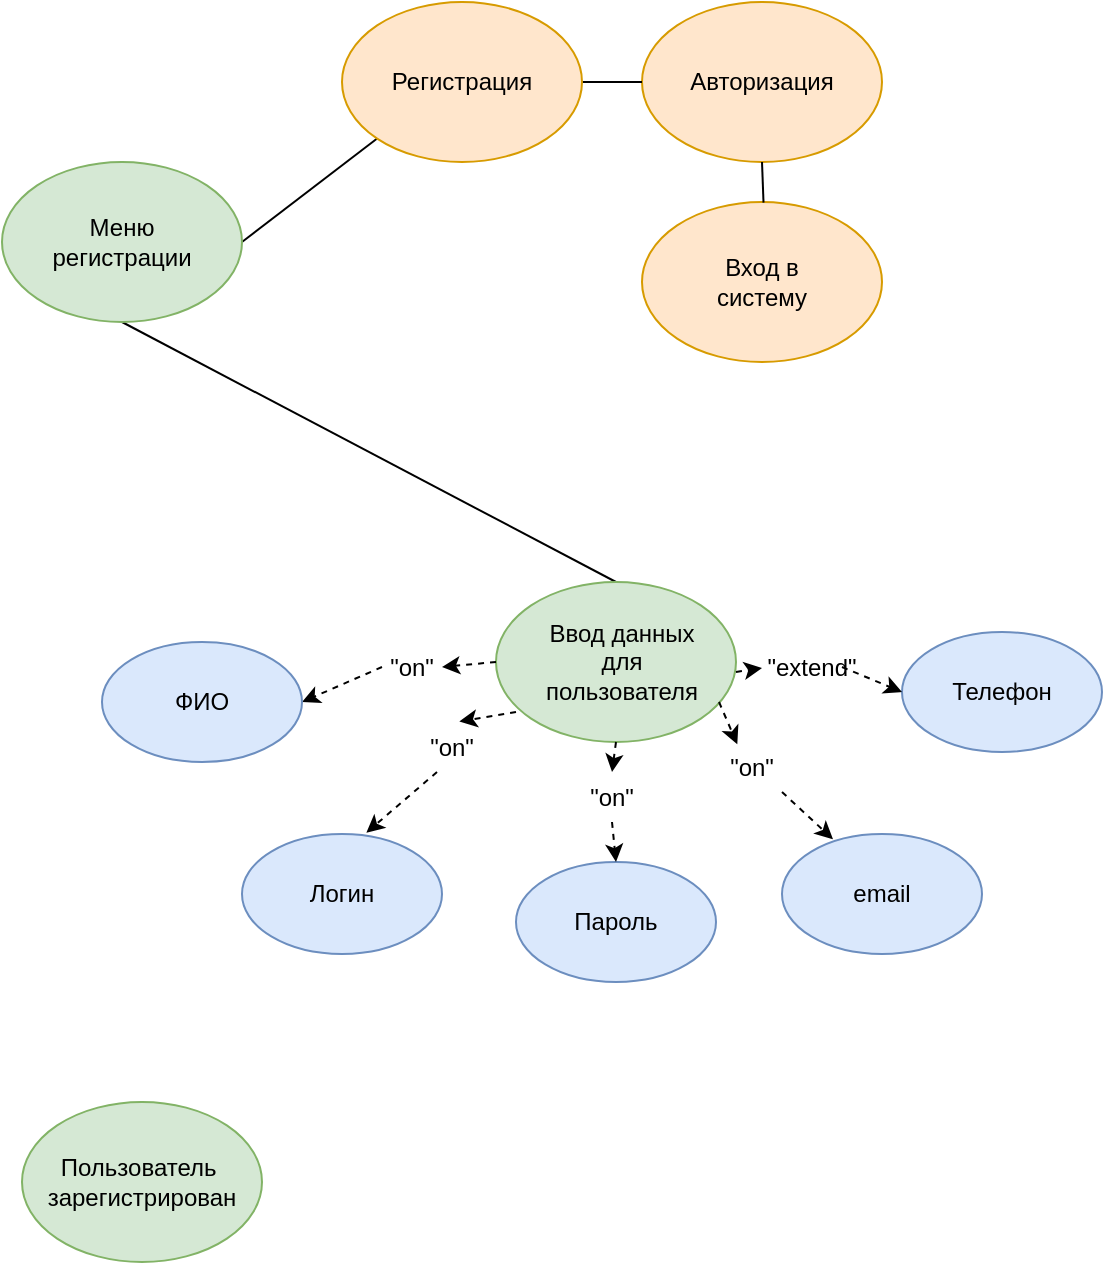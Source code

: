 <mxfile version="24.8.3">
  <diagram name="Страница — 1" id="7Kvetd-wOfU2sZyYlygE">
    <mxGraphModel dx="2022" dy="1803" grid="1" gridSize="10" guides="1" tooltips="1" connect="1" arrows="1" fold="1" page="1" pageScale="1" pageWidth="827" pageHeight="1169" math="0" shadow="0">
      <root>
        <mxCell id="0" />
        <mxCell id="1" parent="0" />
        <mxCell id="oFTj1LXSibeB5si3AhuW-40" value="" style="ellipse;whiteSpace=wrap;html=1;fillColor=#ffe6cc;strokeColor=#d79b00;" vertex="1" parent="1">
          <mxGeometry x="-460" y="-900" width="120" height="80" as="geometry" />
        </mxCell>
        <mxCell id="oFTj1LXSibeB5si3AhuW-5" style="edgeStyle=orthogonalEdgeStyle;rounded=0;orthogonalLoop=1;jettySize=auto;html=1;exitX=0;exitY=0.5;exitDx=0;exitDy=0;" edge="1" parent="1" source="oFTj1LXSibeB5si3AhuW-1">
          <mxGeometry relative="1" as="geometry">
            <mxPoint x="-460.087" y="-959.696" as="targetPoint" />
          </mxGeometry>
        </mxCell>
        <mxCell id="oFTj1LXSibeB5si3AhuW-1" value="" style="ellipse;whiteSpace=wrap;html=1;fillColor=#ffe6cc;strokeColor=#d79b00;" vertex="1" parent="1">
          <mxGeometry x="-460" y="-1000" width="120" height="80" as="geometry" />
        </mxCell>
        <mxCell id="oFTj1LXSibeB5si3AhuW-2" value="Авторизация" style="text;html=1;align=center;verticalAlign=middle;whiteSpace=wrap;rounded=0;" vertex="1" parent="1">
          <mxGeometry x="-440" y="-975" width="80" height="30" as="geometry" />
        </mxCell>
        <mxCell id="oFTj1LXSibeB5si3AhuW-6" style="rounded=0;orthogonalLoop=1;jettySize=auto;html=1;exitX=1;exitY=0.5;exitDx=0;exitDy=0;endArrow=none;endFill=0;" edge="1" parent="1" source="oFTj1LXSibeB5si3AhuW-3" target="oFTj1LXSibeB5si3AhuW-1">
          <mxGeometry relative="1" as="geometry" />
        </mxCell>
        <mxCell id="oFTj1LXSibeB5si3AhuW-14" style="rounded=0;orthogonalLoop=1;jettySize=auto;html=1;exitX=0;exitY=1;exitDx=0;exitDy=0;entryX=1;entryY=0.5;entryDx=0;entryDy=0;endArrow=none;endFill=0;" edge="1" parent="1" source="oFTj1LXSibeB5si3AhuW-3" target="oFTj1LXSibeB5si3AhuW-12">
          <mxGeometry relative="1" as="geometry" />
        </mxCell>
        <mxCell id="oFTj1LXSibeB5si3AhuW-3" value="" style="ellipse;whiteSpace=wrap;html=1;fillColor=#ffe6cc;strokeColor=#d79b00;" vertex="1" parent="1">
          <mxGeometry x="-610" y="-1000" width="120" height="80" as="geometry" />
        </mxCell>
        <mxCell id="oFTj1LXSibeB5si3AhuW-4" value="Регистрация" style="text;html=1;align=center;verticalAlign=middle;whiteSpace=wrap;rounded=0;" vertex="1" parent="1">
          <mxGeometry x="-590" y="-975" width="80" height="30" as="geometry" />
        </mxCell>
        <mxCell id="oFTj1LXSibeB5si3AhuW-8" value="Вход в систему" style="text;html=1;align=center;verticalAlign=middle;whiteSpace=wrap;rounded=0;" vertex="1" parent="1">
          <mxGeometry x="-430" y="-875" width="60" height="30" as="geometry" />
        </mxCell>
        <mxCell id="oFTj1LXSibeB5si3AhuW-9" style="rounded=0;orthogonalLoop=1;jettySize=auto;html=1;exitX=0.5;exitY=1;exitDx=0;exitDy=0;entryX=0.423;entryY=0.005;entryDx=0;entryDy=0;entryPerimeter=0;endArrow=none;endFill=0;" edge="1" parent="1" source="oFTj1LXSibeB5si3AhuW-1">
          <mxGeometry relative="1" as="geometry">
            <mxPoint x="-399.24" y="-899.7" as="targetPoint" />
          </mxGeometry>
        </mxCell>
        <mxCell id="oFTj1LXSibeB5si3AhuW-18" style="rounded=0;orthogonalLoop=1;jettySize=auto;html=1;exitX=0.5;exitY=1;exitDx=0;exitDy=0;entryX=0.5;entryY=0;entryDx=0;entryDy=0;endArrow=none;endFill=0;" edge="1" parent="1" source="oFTj1LXSibeB5si3AhuW-12" target="oFTj1LXSibeB5si3AhuW-16">
          <mxGeometry relative="1" as="geometry" />
        </mxCell>
        <mxCell id="oFTj1LXSibeB5si3AhuW-12" value="" style="ellipse;whiteSpace=wrap;html=1;fillColor=#d5e8d4;strokeColor=#82b366;" vertex="1" parent="1">
          <mxGeometry x="-780" y="-920" width="120" height="80" as="geometry" />
        </mxCell>
        <mxCell id="oFTj1LXSibeB5si3AhuW-13" value="Меню регистрации" style="text;html=1;align=center;verticalAlign=middle;whiteSpace=wrap;rounded=0;" vertex="1" parent="1">
          <mxGeometry x="-750" y="-895" width="60" height="30" as="geometry" />
        </mxCell>
        <mxCell id="oFTj1LXSibeB5si3AhuW-49" style="rounded=0;orthogonalLoop=1;jettySize=auto;html=1;exitX=0;exitY=0.5;exitDx=0;exitDy=0;entryX=1;entryY=0.5;entryDx=0;entryDy=0;dashed=1;" edge="1" parent="1" source="oFTj1LXSibeB5si3AhuW-55" target="oFTj1LXSibeB5si3AhuW-43">
          <mxGeometry relative="1" as="geometry" />
        </mxCell>
        <mxCell id="oFTj1LXSibeB5si3AhuW-16" value="" style="ellipse;whiteSpace=wrap;html=1;fillColor=#d5e8d4;strokeColor=#82b366;" vertex="1" parent="1">
          <mxGeometry x="-533" y="-710" width="120" height="80" as="geometry" />
        </mxCell>
        <mxCell id="oFTj1LXSibeB5si3AhuW-17" value="Ввод данных для пользователя" style="text;html=1;align=center;verticalAlign=middle;whiteSpace=wrap;rounded=0;" vertex="1" parent="1">
          <mxGeometry x="-500" y="-685" width="60" height="30" as="geometry" />
        </mxCell>
        <mxCell id="oFTj1LXSibeB5si3AhuW-36" value="" style="ellipse;whiteSpace=wrap;html=1;fillColor=#d5e8d4;strokeColor=#82b366;" vertex="1" parent="1">
          <mxGeometry x="-770" y="-450" width="120" height="80" as="geometry" />
        </mxCell>
        <mxCell id="oFTj1LXSibeB5si3AhuW-37" value="Пользователь&amp;nbsp; зарегистрирован" style="text;html=1;align=center;verticalAlign=middle;whiteSpace=wrap;rounded=0;" vertex="1" parent="1">
          <mxGeometry x="-740" y="-425" width="60" height="30" as="geometry" />
        </mxCell>
        <mxCell id="oFTj1LXSibeB5si3AhuW-43" value="ФИО" style="ellipse;whiteSpace=wrap;html=1;fillColor=#dae8fc;strokeColor=#6c8ebf;" vertex="1" parent="1">
          <mxGeometry x="-730" y="-680" width="100" height="60" as="geometry" />
        </mxCell>
        <mxCell id="oFTj1LXSibeB5si3AhuW-45" value="Пароль" style="ellipse;whiteSpace=wrap;html=1;fillColor=#dae8fc;strokeColor=#6c8ebf;" vertex="1" parent="1">
          <mxGeometry x="-523" y="-570" width="100" height="60" as="geometry" />
        </mxCell>
        <mxCell id="oFTj1LXSibeB5si3AhuW-46" value="Логин" style="ellipse;whiteSpace=wrap;html=1;fillColor=#dae8fc;strokeColor=#6c8ebf;" vertex="1" parent="1">
          <mxGeometry x="-660" y="-584" width="100" height="60" as="geometry" />
        </mxCell>
        <mxCell id="oFTj1LXSibeB5si3AhuW-47" value="email" style="ellipse;whiteSpace=wrap;html=1;fillColor=#dae8fc;strokeColor=#6c8ebf;" vertex="1" parent="1">
          <mxGeometry x="-390" y="-584" width="100" height="60" as="geometry" />
        </mxCell>
        <mxCell id="oFTj1LXSibeB5si3AhuW-48" value="Телефон" style="ellipse;whiteSpace=wrap;html=1;fillColor=#dae8fc;strokeColor=#6c8ebf;" vertex="1" parent="1">
          <mxGeometry x="-330" y="-685" width="100" height="60" as="geometry" />
        </mxCell>
        <mxCell id="oFTj1LXSibeB5si3AhuW-50" style="rounded=0;orthogonalLoop=1;jettySize=auto;html=1;entryX=0.622;entryY=-0.011;entryDx=0;entryDy=0;dashed=1;entryPerimeter=0;exitX=0.25;exitY=1;exitDx=0;exitDy=0;" edge="1" parent="1" source="oFTj1LXSibeB5si3AhuW-57" target="oFTj1LXSibeB5si3AhuW-46">
          <mxGeometry relative="1" as="geometry">
            <mxPoint x="-560" y="-620" as="sourcePoint" />
            <mxPoint x="-620" y="-625" as="targetPoint" />
          </mxGeometry>
        </mxCell>
        <mxCell id="oFTj1LXSibeB5si3AhuW-51" style="rounded=0;orthogonalLoop=1;jettySize=auto;html=1;exitX=0.5;exitY=1;exitDx=0;exitDy=0;entryX=0.5;entryY=0;entryDx=0;entryDy=0;dashed=1;" edge="1" parent="1" source="oFTj1LXSibeB5si3AhuW-59" target="oFTj1LXSibeB5si3AhuW-45">
          <mxGeometry relative="1" as="geometry">
            <mxPoint x="-473" y="-630" as="sourcePoint" />
            <mxPoint x="-570" y="-610" as="targetPoint" />
          </mxGeometry>
        </mxCell>
        <mxCell id="oFTj1LXSibeB5si3AhuW-52" style="rounded=0;orthogonalLoop=1;jettySize=auto;html=1;exitX=1;exitY=1;exitDx=0;exitDy=0;entryX=0.255;entryY=0.044;entryDx=0;entryDy=0;dashed=1;entryPerimeter=0;" edge="1" parent="1" source="oFTj1LXSibeB5si3AhuW-63" target="oFTj1LXSibeB5si3AhuW-47">
          <mxGeometry relative="1" as="geometry">
            <mxPoint x="-421.5" y="-650" as="sourcePoint" />
            <mxPoint x="-518.5" y="-630" as="targetPoint" />
          </mxGeometry>
        </mxCell>
        <mxCell id="oFTj1LXSibeB5si3AhuW-53" style="rounded=0;orthogonalLoop=1;jettySize=auto;html=1;exitX=1;exitY=0.5;exitDx=0;exitDy=0;dashed=1;" edge="1" parent="1" source="oFTj1LXSibeB5si3AhuW-65">
          <mxGeometry relative="1" as="geometry">
            <mxPoint x="-413" y="-665" as="sourcePoint" />
            <mxPoint x="-330" y="-655" as="targetPoint" />
          </mxGeometry>
        </mxCell>
        <mxCell id="oFTj1LXSibeB5si3AhuW-54" value="" style="rounded=0;orthogonalLoop=1;jettySize=auto;html=1;exitX=0;exitY=0.5;exitDx=0;exitDy=0;entryX=1;entryY=0.5;entryDx=0;entryDy=0;dashed=1;" edge="1" parent="1" source="oFTj1LXSibeB5si3AhuW-16" target="oFTj1LXSibeB5si3AhuW-55">
          <mxGeometry relative="1" as="geometry">
            <mxPoint x="-533" y="-670" as="sourcePoint" />
            <mxPoint x="-630" y="-650" as="targetPoint" />
          </mxGeometry>
        </mxCell>
        <mxCell id="oFTj1LXSibeB5si3AhuW-55" value="&quot;on&quot;" style="text;html=1;align=center;verticalAlign=middle;whiteSpace=wrap;rounded=0;" vertex="1" parent="1">
          <mxGeometry x="-590" y="-680" width="30" height="25" as="geometry" />
        </mxCell>
        <mxCell id="oFTj1LXSibeB5si3AhuW-58" value="" style="rounded=0;orthogonalLoop=1;jettySize=auto;html=1;exitX=0;exitY=0.5;exitDx=0;exitDy=0;entryX=0.622;entryY=-0.011;entryDx=0;entryDy=0;dashed=1;entryPerimeter=0;" edge="1" parent="1" target="oFTj1LXSibeB5si3AhuW-57">
          <mxGeometry relative="1" as="geometry">
            <mxPoint x="-523" y="-645" as="sourcePoint" />
            <mxPoint x="-598" y="-585" as="targetPoint" />
          </mxGeometry>
        </mxCell>
        <mxCell id="oFTj1LXSibeB5si3AhuW-57" value="&quot;on&quot;" style="text;html=1;align=center;verticalAlign=middle;whiteSpace=wrap;rounded=0;" vertex="1" parent="1">
          <mxGeometry x="-570" y="-640" width="30" height="25" as="geometry" />
        </mxCell>
        <mxCell id="oFTj1LXSibeB5si3AhuW-60" value="" style="rounded=0;orthogonalLoop=1;jettySize=auto;html=1;exitX=0;exitY=0.5;exitDx=0;exitDy=0;entryX=0.5;entryY=0;entryDx=0;entryDy=0;dashed=1;" edge="1" parent="1" target="oFTj1LXSibeB5si3AhuW-59">
          <mxGeometry relative="1" as="geometry">
            <mxPoint x="-473" y="-630" as="sourcePoint" />
            <mxPoint x="-473" y="-570" as="targetPoint" />
          </mxGeometry>
        </mxCell>
        <mxCell id="oFTj1LXSibeB5si3AhuW-59" value="&quot;on&quot;" style="text;html=1;align=center;verticalAlign=middle;whiteSpace=wrap;rounded=0;" vertex="1" parent="1">
          <mxGeometry x="-490" y="-615" width="30" height="25" as="geometry" />
        </mxCell>
        <mxCell id="oFTj1LXSibeB5si3AhuW-64" value="" style="rounded=0;orthogonalLoop=1;jettySize=auto;html=1;exitX=0;exitY=0.5;exitDx=0;exitDy=0;entryX=0.255;entryY=0.044;entryDx=0;entryDy=0;dashed=1;entryPerimeter=0;" edge="1" parent="1" target="oFTj1LXSibeB5si3AhuW-63">
          <mxGeometry relative="1" as="geometry">
            <mxPoint x="-421.5" y="-650" as="sourcePoint" />
            <mxPoint x="-365" y="-581" as="targetPoint" />
          </mxGeometry>
        </mxCell>
        <mxCell id="oFTj1LXSibeB5si3AhuW-63" value="&quot;on&quot;" style="text;html=1;align=center;verticalAlign=middle;whiteSpace=wrap;rounded=0;" vertex="1" parent="1">
          <mxGeometry x="-420" y="-630" width="30" height="25" as="geometry" />
        </mxCell>
        <mxCell id="oFTj1LXSibeB5si3AhuW-66" value="" style="rounded=0;orthogonalLoop=1;jettySize=auto;html=1;exitX=0;exitY=0.5;exitDx=0;exitDy=0;dashed=1;" edge="1" parent="1">
          <mxGeometry relative="1" as="geometry">
            <mxPoint x="-413" y="-665" as="sourcePoint" />
            <mxPoint x="-400" y="-667" as="targetPoint" />
          </mxGeometry>
        </mxCell>
        <mxCell id="oFTj1LXSibeB5si3AhuW-65" value="&quot;extend&quot;" style="text;html=1;align=center;verticalAlign=middle;whiteSpace=wrap;rounded=0;" vertex="1" parent="1">
          <mxGeometry x="-390" y="-680" width="30" height="25" as="geometry" />
        </mxCell>
      </root>
    </mxGraphModel>
  </diagram>
</mxfile>
